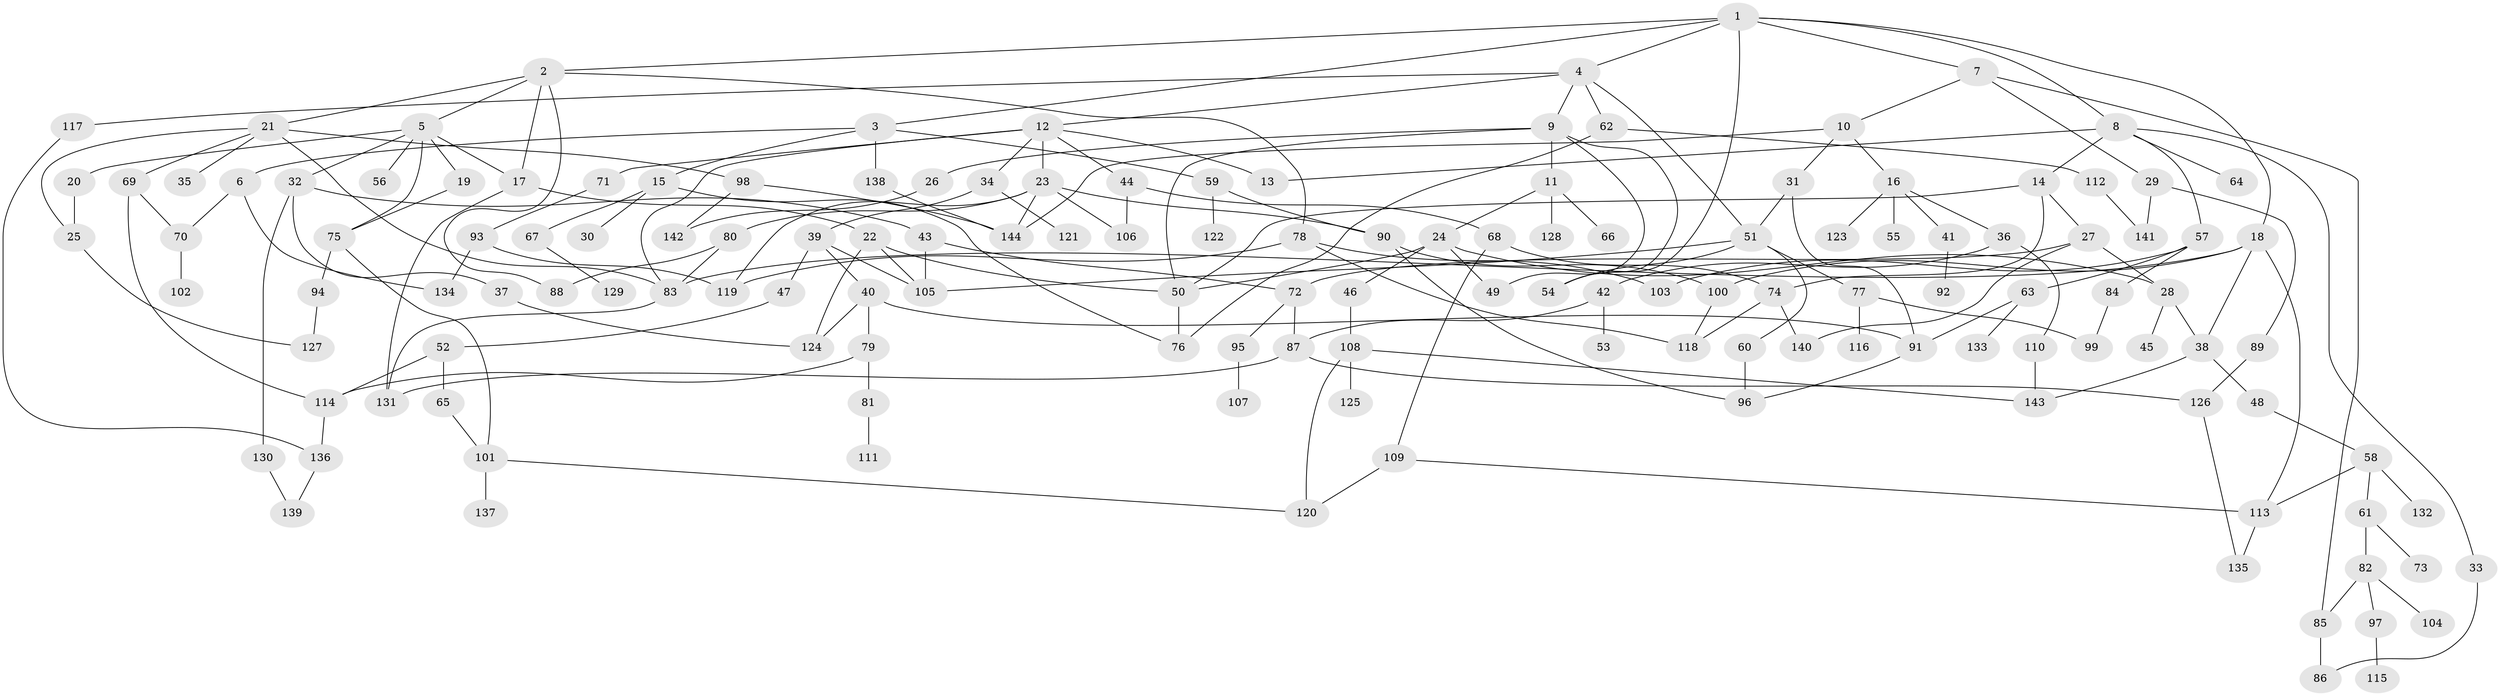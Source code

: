 // coarse degree distribution, {9: 0.021505376344086023, 6: 0.08602150537634409, 3: 0.24731182795698925, 8: 0.021505376344086023, 7: 0.03225806451612903, 4: 0.10752688172043011, 5: 0.0967741935483871, 2: 0.22580645161290322, 1: 0.16129032258064516}
// Generated by graph-tools (version 1.1) at 2025/51/02/27/25 19:51:38]
// undirected, 144 vertices, 209 edges
graph export_dot {
graph [start="1"]
  node [color=gray90,style=filled];
  1;
  2;
  3;
  4;
  5;
  6;
  7;
  8;
  9;
  10;
  11;
  12;
  13;
  14;
  15;
  16;
  17;
  18;
  19;
  20;
  21;
  22;
  23;
  24;
  25;
  26;
  27;
  28;
  29;
  30;
  31;
  32;
  33;
  34;
  35;
  36;
  37;
  38;
  39;
  40;
  41;
  42;
  43;
  44;
  45;
  46;
  47;
  48;
  49;
  50;
  51;
  52;
  53;
  54;
  55;
  56;
  57;
  58;
  59;
  60;
  61;
  62;
  63;
  64;
  65;
  66;
  67;
  68;
  69;
  70;
  71;
  72;
  73;
  74;
  75;
  76;
  77;
  78;
  79;
  80;
  81;
  82;
  83;
  84;
  85;
  86;
  87;
  88;
  89;
  90;
  91;
  92;
  93;
  94;
  95;
  96;
  97;
  98;
  99;
  100;
  101;
  102;
  103;
  104;
  105;
  106;
  107;
  108;
  109;
  110;
  111;
  112;
  113;
  114;
  115;
  116;
  117;
  118;
  119;
  120;
  121;
  122;
  123;
  124;
  125;
  126;
  127;
  128;
  129;
  130;
  131;
  132;
  133;
  134;
  135;
  136;
  137;
  138;
  139;
  140;
  141;
  142;
  143;
  144;
  1 -- 2;
  1 -- 3;
  1 -- 4;
  1 -- 7;
  1 -- 8;
  1 -- 18;
  1 -- 54;
  2 -- 5;
  2 -- 17;
  2 -- 21;
  2 -- 78;
  2 -- 88;
  3 -- 6;
  3 -- 15;
  3 -- 59;
  3 -- 138;
  4 -- 9;
  4 -- 12;
  4 -- 62;
  4 -- 117;
  4 -- 51;
  5 -- 19;
  5 -- 20;
  5 -- 32;
  5 -- 56;
  5 -- 17;
  5 -- 75;
  6 -- 70;
  6 -- 134;
  7 -- 10;
  7 -- 29;
  7 -- 85;
  8 -- 13;
  8 -- 14;
  8 -- 33;
  8 -- 57;
  8 -- 64;
  9 -- 11;
  9 -- 26;
  9 -- 50;
  9 -- 54;
  9 -- 49;
  10 -- 16;
  10 -- 31;
  10 -- 144;
  11 -- 24;
  11 -- 66;
  11 -- 128;
  12 -- 23;
  12 -- 34;
  12 -- 44;
  12 -- 71;
  12 -- 83;
  12 -- 13;
  14 -- 27;
  14 -- 50;
  14 -- 74;
  15 -- 30;
  15 -- 67;
  15 -- 76;
  16 -- 36;
  16 -- 41;
  16 -- 55;
  16 -- 123;
  17 -- 22;
  17 -- 131;
  18 -- 38;
  18 -- 83;
  18 -- 113;
  18 -- 100;
  19 -- 75;
  20 -- 25;
  21 -- 35;
  21 -- 69;
  21 -- 98;
  21 -- 25;
  21 -- 83;
  22 -- 105;
  22 -- 50;
  22 -- 124;
  23 -- 80;
  23 -- 90;
  23 -- 106;
  23 -- 119;
  23 -- 144;
  24 -- 28;
  24 -- 46;
  24 -- 49;
  24 -- 50;
  25 -- 127;
  26 -- 142;
  27 -- 28;
  27 -- 140;
  27 -- 72;
  28 -- 45;
  28 -- 38;
  29 -- 89;
  29 -- 141;
  31 -- 51;
  31 -- 91;
  32 -- 37;
  32 -- 43;
  32 -- 130;
  33 -- 86;
  34 -- 39;
  34 -- 121;
  36 -- 42;
  36 -- 110;
  37 -- 124;
  38 -- 48;
  38 -- 143;
  39 -- 40;
  39 -- 47;
  39 -- 105;
  40 -- 79;
  40 -- 124;
  40 -- 91;
  41 -- 92;
  42 -- 53;
  42 -- 87;
  43 -- 72;
  43 -- 105;
  44 -- 68;
  44 -- 106;
  46 -- 108;
  47 -- 52;
  48 -- 58;
  50 -- 76;
  51 -- 54;
  51 -- 60;
  51 -- 77;
  51 -- 105;
  52 -- 65;
  52 -- 114;
  57 -- 63;
  57 -- 84;
  57 -- 103;
  58 -- 61;
  58 -- 113;
  58 -- 132;
  59 -- 122;
  59 -- 90;
  60 -- 96;
  61 -- 73;
  61 -- 82;
  62 -- 76;
  62 -- 112;
  63 -- 91;
  63 -- 133;
  65 -- 101;
  67 -- 129;
  68 -- 74;
  68 -- 109;
  69 -- 114;
  69 -- 70;
  70 -- 102;
  71 -- 93;
  72 -- 95;
  72 -- 87;
  74 -- 140;
  74 -- 118;
  75 -- 94;
  75 -- 101;
  77 -- 116;
  77 -- 99;
  78 -- 103;
  78 -- 118;
  78 -- 119;
  79 -- 81;
  79 -- 114;
  80 -- 83;
  80 -- 88;
  81 -- 111;
  82 -- 85;
  82 -- 97;
  82 -- 104;
  83 -- 131;
  84 -- 99;
  85 -- 86;
  87 -- 131;
  87 -- 126;
  89 -- 126;
  90 -- 100;
  90 -- 96;
  91 -- 96;
  93 -- 134;
  93 -- 119;
  94 -- 127;
  95 -- 107;
  97 -- 115;
  98 -- 142;
  98 -- 144;
  100 -- 118;
  101 -- 137;
  101 -- 120;
  108 -- 125;
  108 -- 143;
  108 -- 120;
  109 -- 120;
  109 -- 113;
  110 -- 143;
  112 -- 141;
  113 -- 135;
  114 -- 136;
  117 -- 136;
  126 -- 135;
  130 -- 139;
  136 -- 139;
  138 -- 144;
}
